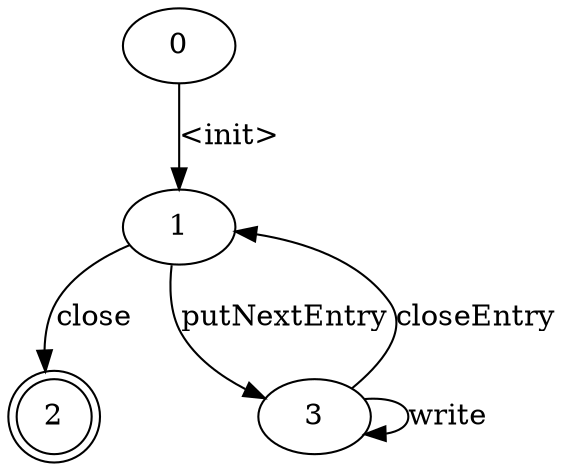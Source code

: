 digraph "example1" {
"2" ["shape"="doublecircle"]
"0" -> "1" ["label"="<init>"]
"1" -> "2" ["label"="close"]
"1" -> "3" ["label"="putNextEntry"]
"3" -> "1" ["label"="closeEntry"]
"3" -> "3" ["label"="write"]
}